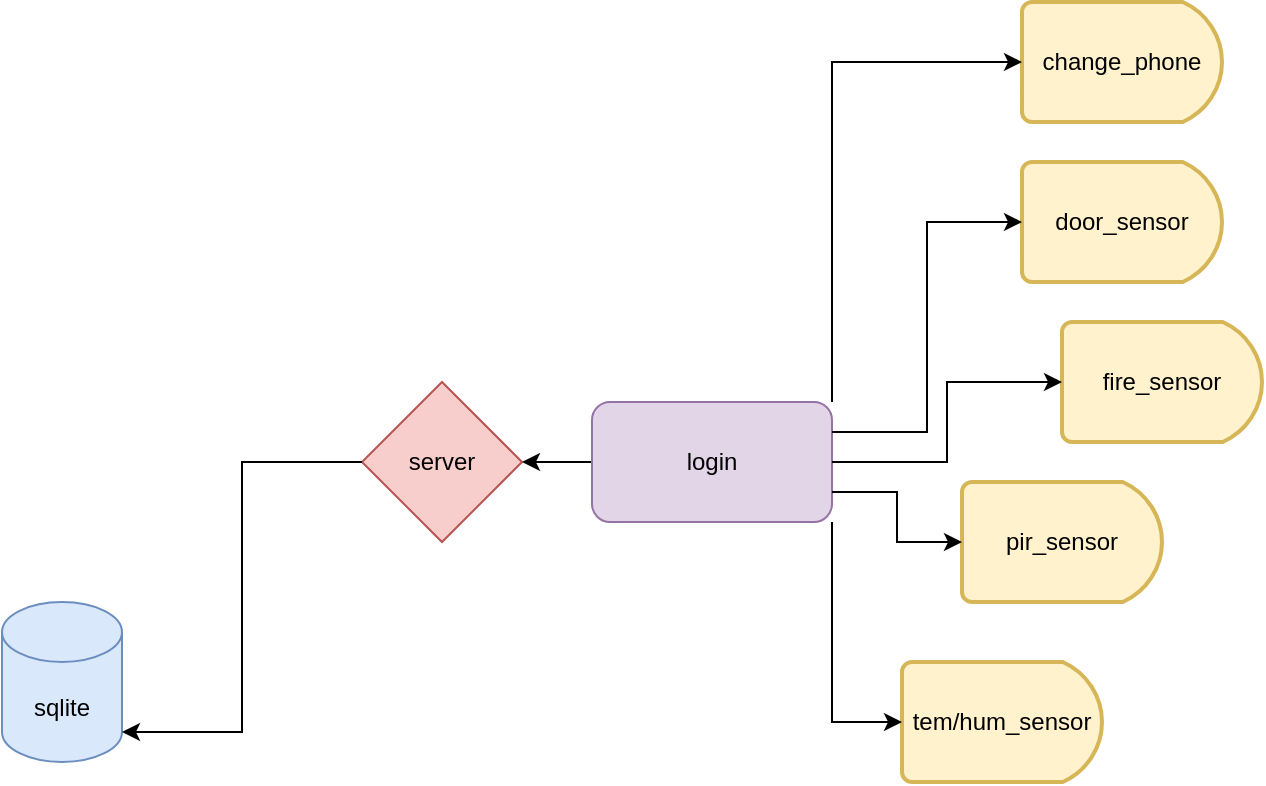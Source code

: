 <mxfile version="24.6.4" type="device">
  <diagram name="Page-1" id="2iBIKRvF6-2OgQik69dd">
    <mxGraphModel dx="880" dy="523" grid="1" gridSize="10" guides="1" tooltips="1" connect="1" arrows="1" fold="1" page="1" pageScale="1" pageWidth="850" pageHeight="1100" math="0" shadow="0">
      <root>
        <mxCell id="0" />
        <mxCell id="1" parent="0" />
        <mxCell id="AJ9vyiV2loF1kRLwpyiG-1" value="server" style="rhombus;whiteSpace=wrap;html=1;fillColor=#f8cecc;strokeColor=#b85450;" vertex="1" parent="1">
          <mxGeometry x="250" y="610" width="80" height="80" as="geometry" />
        </mxCell>
        <mxCell id="AJ9vyiV2loF1kRLwpyiG-2" value="door_sensor" style="strokeWidth=2;html=1;shape=mxgraph.flowchart.delay;whiteSpace=wrap;fillColor=#fff2cc;strokeColor=#d6b656;" vertex="1" parent="1">
          <mxGeometry x="580" y="500" width="100" height="60" as="geometry" />
        </mxCell>
        <mxCell id="AJ9vyiV2loF1kRLwpyiG-3" value="fire_sensor" style="strokeWidth=2;html=1;shape=mxgraph.flowchart.delay;whiteSpace=wrap;fillColor=#fff2cc;strokeColor=#d6b656;" vertex="1" parent="1">
          <mxGeometry x="600" y="580" width="100" height="60" as="geometry" />
        </mxCell>
        <mxCell id="AJ9vyiV2loF1kRLwpyiG-4" value="pir_sensor" style="strokeWidth=2;html=1;shape=mxgraph.flowchart.delay;whiteSpace=wrap;fillColor=#fff2cc;strokeColor=#d6b656;" vertex="1" parent="1">
          <mxGeometry x="550" y="660" width="100" height="60" as="geometry" />
        </mxCell>
        <mxCell id="AJ9vyiV2loF1kRLwpyiG-5" value="tem/hum_sensor" style="strokeWidth=2;html=1;shape=mxgraph.flowchart.delay;whiteSpace=wrap;fillColor=#fff2cc;strokeColor=#d6b656;" vertex="1" parent="1">
          <mxGeometry x="520" y="750" width="100" height="60" as="geometry" />
        </mxCell>
        <mxCell id="AJ9vyiV2loF1kRLwpyiG-10" value="sqlite" style="shape=cylinder3;whiteSpace=wrap;html=1;boundedLbl=1;backgroundOutline=1;size=15;fillColor=#dae8fc;strokeColor=#6c8ebf;" vertex="1" parent="1">
          <mxGeometry x="70" y="720" width="60" height="80" as="geometry" />
        </mxCell>
        <mxCell id="AJ9vyiV2loF1kRLwpyiG-11" style="edgeStyle=orthogonalEdgeStyle;rounded=0;orthogonalLoop=1;jettySize=auto;html=1;exitX=0;exitY=0.5;exitDx=0;exitDy=0;entryX=1;entryY=1;entryDx=0;entryDy=-15;entryPerimeter=0;" edge="1" parent="1" source="AJ9vyiV2loF1kRLwpyiG-1" target="AJ9vyiV2loF1kRLwpyiG-10">
          <mxGeometry relative="1" as="geometry" />
        </mxCell>
        <mxCell id="AJ9vyiV2loF1kRLwpyiG-20" style="edgeStyle=orthogonalEdgeStyle;rounded=0;orthogonalLoop=1;jettySize=auto;html=1;exitX=0;exitY=0.5;exitDx=0;exitDy=0;entryX=1;entryY=0.5;entryDx=0;entryDy=0;" edge="1" parent="1" source="AJ9vyiV2loF1kRLwpyiG-18" target="AJ9vyiV2loF1kRLwpyiG-1">
          <mxGeometry relative="1" as="geometry" />
        </mxCell>
        <mxCell id="AJ9vyiV2loF1kRLwpyiG-18" value="login" style="rounded=1;whiteSpace=wrap;html=1;fillColor=#e1d5e7;strokeColor=#9673a6;" vertex="1" parent="1">
          <mxGeometry x="365" y="620" width="120" height="60" as="geometry" />
        </mxCell>
        <mxCell id="AJ9vyiV2loF1kRLwpyiG-24" style="edgeStyle=orthogonalEdgeStyle;rounded=0;orthogonalLoop=1;jettySize=auto;html=1;exitX=1;exitY=1;exitDx=0;exitDy=0;entryX=0;entryY=0.5;entryDx=0;entryDy=0;entryPerimeter=0;" edge="1" parent="1" source="AJ9vyiV2loF1kRLwpyiG-18" target="AJ9vyiV2loF1kRLwpyiG-5">
          <mxGeometry relative="1" as="geometry" />
        </mxCell>
        <mxCell id="AJ9vyiV2loF1kRLwpyiG-25" style="edgeStyle=orthogonalEdgeStyle;rounded=0;orthogonalLoop=1;jettySize=auto;html=1;exitX=1;exitY=0.75;exitDx=0;exitDy=0;entryX=0;entryY=0.5;entryDx=0;entryDy=0;entryPerimeter=0;" edge="1" parent="1" source="AJ9vyiV2loF1kRLwpyiG-18" target="AJ9vyiV2loF1kRLwpyiG-4">
          <mxGeometry relative="1" as="geometry" />
        </mxCell>
        <mxCell id="AJ9vyiV2loF1kRLwpyiG-26" style="edgeStyle=orthogonalEdgeStyle;rounded=0;orthogonalLoop=1;jettySize=auto;html=1;exitX=1;exitY=0.5;exitDx=0;exitDy=0;entryX=0;entryY=0.5;entryDx=0;entryDy=0;entryPerimeter=0;" edge="1" parent="1" source="AJ9vyiV2loF1kRLwpyiG-18" target="AJ9vyiV2loF1kRLwpyiG-3">
          <mxGeometry relative="1" as="geometry" />
        </mxCell>
        <mxCell id="AJ9vyiV2loF1kRLwpyiG-30" style="edgeStyle=orthogonalEdgeStyle;rounded=0;orthogonalLoop=1;jettySize=auto;html=1;exitX=1;exitY=0.25;exitDx=0;exitDy=0;entryX=0;entryY=0.5;entryDx=0;entryDy=0;entryPerimeter=0;" edge="1" parent="1" source="AJ9vyiV2loF1kRLwpyiG-18" target="AJ9vyiV2loF1kRLwpyiG-2">
          <mxGeometry relative="1" as="geometry" />
        </mxCell>
        <mxCell id="AJ9vyiV2loF1kRLwpyiG-31" value="change_phone" style="strokeWidth=2;html=1;shape=mxgraph.flowchart.delay;whiteSpace=wrap;fillColor=#fff2cc;strokeColor=#d6b656;" vertex="1" parent="1">
          <mxGeometry x="580" y="420" width="100" height="60" as="geometry" />
        </mxCell>
        <mxCell id="AJ9vyiV2loF1kRLwpyiG-32" style="edgeStyle=orthogonalEdgeStyle;rounded=0;orthogonalLoop=1;jettySize=auto;html=1;exitX=1;exitY=0;exitDx=0;exitDy=0;entryX=0;entryY=0.5;entryDx=0;entryDy=0;entryPerimeter=0;" edge="1" parent="1" source="AJ9vyiV2loF1kRLwpyiG-18" target="AJ9vyiV2loF1kRLwpyiG-31">
          <mxGeometry relative="1" as="geometry" />
        </mxCell>
      </root>
    </mxGraphModel>
  </diagram>
</mxfile>
